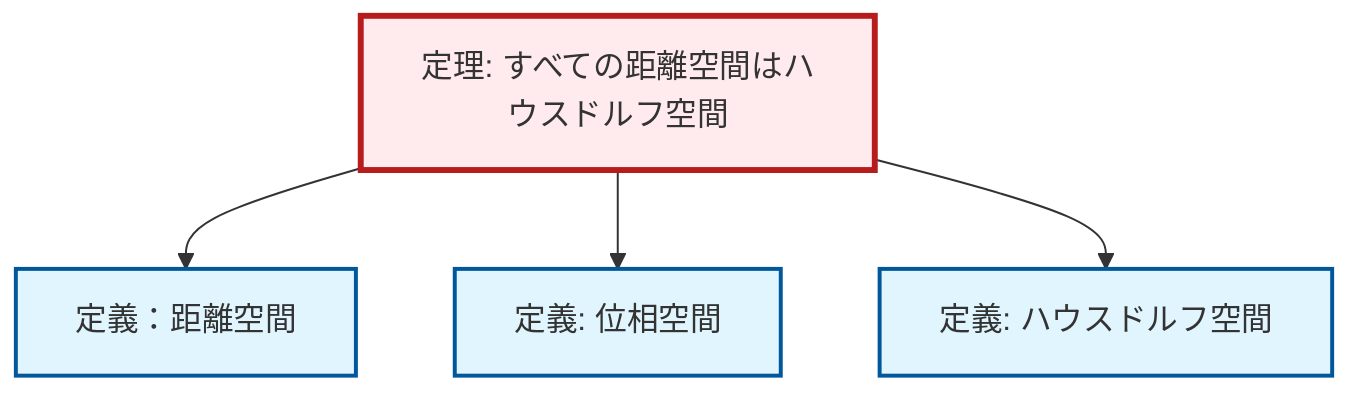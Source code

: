 graph TD
    classDef definition fill:#e1f5fe,stroke:#01579b,stroke-width:2px
    classDef theorem fill:#f3e5f5,stroke:#4a148c,stroke-width:2px
    classDef axiom fill:#fff3e0,stroke:#e65100,stroke-width:2px
    classDef example fill:#e8f5e9,stroke:#1b5e20,stroke-width:2px
    classDef current fill:#ffebee,stroke:#b71c1c,stroke-width:3px
    def-metric-space["定義：距離空間"]:::definition
    def-topological-space["定義: 位相空間"]:::definition
    thm-metric-hausdorff["定理: すべての距離空間はハウスドルフ空間"]:::theorem
    def-hausdorff["定義: ハウスドルフ空間"]:::definition
    thm-metric-hausdorff --> def-metric-space
    thm-metric-hausdorff --> def-topological-space
    thm-metric-hausdorff --> def-hausdorff
    class thm-metric-hausdorff current
